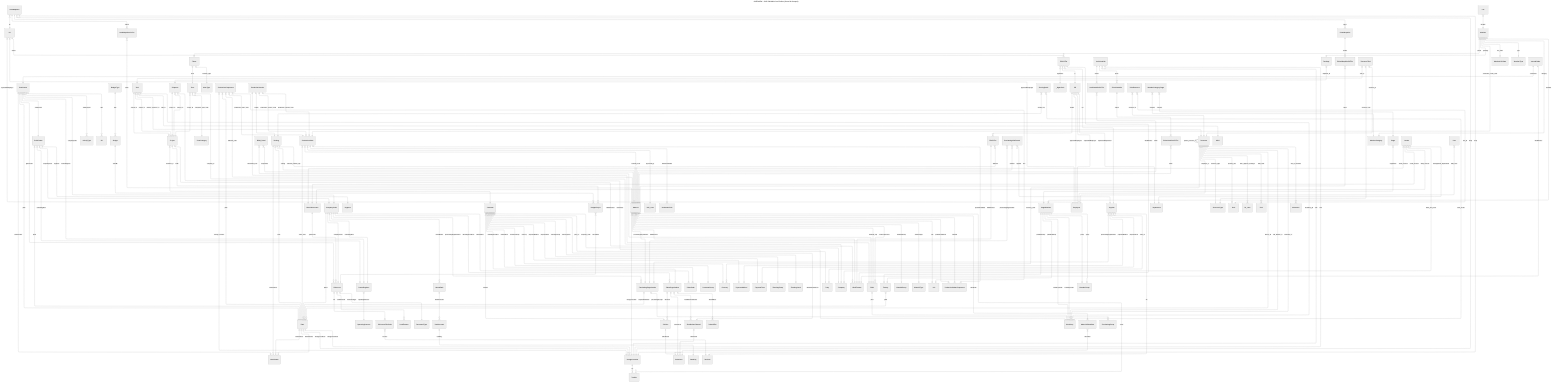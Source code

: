 ---
title: OVERVIEW - SAP S/4HANA Core Entities (Sorted & Grouped)
config:
  theme: neutral
  layout: elk
---
erDiagram
%% =========================
%% 1. COMPANY STRUCTURE DOMAIN
%% =========================
    ChartOfAccounts ||--o{ GlAccount : glAccounts
    CompanyCode }|--|| ControllingArea : controllingArea
    CompanyCode ||--o{ HouseBank : houseBanks
    CompanyCode ||--o{ Plant : plants
    CompanyCode ||--o{ PurchasingOrganization : purchasingOrganizations
    CompanyCode ||--o{ SalesOrganization : salesOrganizations
    CompanyCode ||--|{ SalesOrder : salesOrders
    ControllingArea }|--|| OperatingConcern : operatingConcern
    CostCenter }|--|| CompanyCode : companyCode
    CostCenter }|--|| ControllingArea : controllingArea
    CostCenter }|--|| Plant : plant
    CostCenter }|--|| ProfitCenter : profitCenter
    CostCenter ||--o{ ActivityType : activityTypes
    CostCenter ||--o{ GlAccount : glAccounts
    CostCenter ||--o{ Skf : skfs
    CostCenter ||--|{ WorkCenter : workCenters
    GlAccount ||--|| CompanyCode : companyCode
    GlAccount ||--|{ GlAccountTaxCode : tax
    GlAccount ||--o{ CostElement : costElements
    GlAccount ||--|| DocumentType : documentType
    HouseBank ||--o{ BankAccount : bankAccounts
    Plant ||--o{ StorageLocation : storageLocations
    Plant ||--o{ WorkCenter : workCenters
    ProfitCenter }|--|| CompanyCode : companyCode
    ProfitCenter }|--|| ControllingArea : controllingArea
    ProfitCenter }|--|| Plant : plant
    ProfitCenter }|--|| Segment : segment
    SalesOrganization ||--o{ Division : divisions
    SalesOrganization ||--o{ DistributionChannel : distributionChannels
    SalesOrganization ||--o{ SalesArea : salesAreas
    SalesOrganization ||--o{ SalesOffice : salesOffices

%% =========================
%% 2. MASTER DATA DOMAIN
%% =========================
    ActivityType
    BankAccount ||--|| BankKey : bankKey
    Customer }o--|| CustomerGroup : customerGroup
    Customer }o--|| Currency : currency
    Customer }o--|| Division : division
    Customer }o--|| DistributionChannel : distributionChannel
    Customer }o--|| PaymentMethod : paymentMethod
    Customer }o--|| PaymentTerm : paymentTerm
    Customer }o--|| PlanningGroup : planningGroup
    Customer }o--|| PlanningLevel : planningLevel
    Customer }o--|| SalesOrganization : salesOrganization
    Customer |o--|| Party : party_id
    Customer }|--|| Company : company_code
    Customer ||--|{ SalesOrder : salesOrders
    DistributionChannel ||--o{ SalesArea : salesAreas
    Division ||--o{ SalesArea : salesAreas
    PaymentMethod
    PaymentTerm
    PlanningGroup
    PlanningLevel

%% =========================
%% 3. PROJECT / ZONE DOMAIN
%% =========================
    Budget ||--o{ BudgetProject : phanBo
    BudgetType ||--o{ Budget : type
    BudgetProject o{--|| GlAccount : khoanMuc
    Project }|--|| Customer : customer_id
    Project ||--o{ BudgetProject : duAn
    Project ||--o{ WbsElement : wbsElements
    Project }|--|| Task : project_id
    Project }|--|| Shipment : project_id
    Zone }o--|| Company : company_id
    Zone }o--|| Project : project_id
    Zone }o--|| ZoneCategory : categories_type_code
    Phase }|--|| Zone : zone
    Phase }|--|| MemType : member_type

%% =========================
%% 4. MANUFACTURING / PLANT / BOM DOMAIN
%% =========================
    BOM ||--|| Material : material_sap
    BOM }|--|| Workshop : plant
    BOM_Detail }|--|| BOM : ""
    BOM_Detail }|--|| Material : component
    Factory }|--|| Plant : plant
    Material }o--|| MaterialGroup : materialGroup
    Material }o--|| MaterialType : materialType
    Material }o--|| PurchasingOrganization : purchasingOrganization
    Material }o--|| Routing : routing
    Material }o--|| StorageLocation : storageLocation
    Material }|--|| Unit : unit
    Material }o--|| WbsElement : wbsElement
    Material ||--|{ MaterialSalesData : salesData
    Material ||--|{ ProductionOrderComponent : productionOrders
    Material ||--o{ BOM : bomComponents
    MaterialSalesData }|--|| SalesArea : salesArea
    Plant ||--o{ StorageLocation : storageLocations
    Plant ||--o{ WorkCenter : workCenters
    ProductionComponent }|--|| Material : material_code
    ProductionComponent }|--|| Plant : plant
    ProductionComponent }|--|| ProductionOrder : production_order_code
    ProductionComponent }|--|| StorageLocation : storage_location
    ProductionComponent }|--|| Unit : unit
    ProductionOrder }|--|| Material : material_code
    ProductionOrder }|--|| Plant : plant_code
    ProductionOrder }|--|| ProductionVersion : production_version_code
    ProductionOrder }|--|| SAP_User : approved_by
    ProductionOrder ||--|{ SettlementRule : settlementRules
    ProductionOrderComponent }|--|| ProductionOrder : productionOrder
    ProductionOrderComponent }|--|| Material : material
    ProductionVersion ||--|| BOM : alternative_bom
    ProductionVersion ||--|{ ProductionOrder : production_version_code
    ProductionVersion ||--|| Routing : routing
    Routing }|--|| Material : material_number_sap
    Routing }|--|| Plant : plant
    Routing ||--o{ WorkCenter : workCenters
    RoutingDetail }|--|| Routing : routing_key
    RoutingDetail }|--|| Workshop : work_center
    StageMember }|--|| Factory : planWorkshop
    StageMember }|--|| MemberGroup : group
    StageMember }|--|| Workshop : workshopCode

%% =========================
%% 5. PURCHASING / PROCUREMENT DOMAIN
%% =========================
    PO }|--|| Employee : requestedEmployee
    PO }|--|| Employee : approvedEmployee
    PO ||--o{ POChiTiet : chiTiet
    POChiTiet }o--|| _NganSach : nganSach
    POChiTiet }o--|| PR : pr
    POChiTiet }o--|| Supplier : ncc
    POChiTiet ||--|| WbsElement : wbsElement
    PR }|--|| Department : requestedDepartment
    PR }|--|| Employee : approvedEmployee
    PR }|--|| Employee : requestedEmployee
    PR ||--o{ PRChiTiet : chiTiet
    PRChiTiet }o--|| Material : Material
    PRChiTiet ||--|| WbsElement : wbsElement
    PurchasingGroup
    PurchasingInfoRecord }o--|| Material : material
    PurchasingInfoRecord }o--|| PurchasingOrganization : purchasingOrganization
    PurchasingInfoRecord }o--|| Supplier : supplier
    PurchasingOrganization ||--o{ Plant : responsiblePlants
    PurchasingOrganization ||--o{ PurchasingGroup : purchasingGroups
    Supplier }o--|| Party : party_id
    Supplier }o--|| PaymentMethod : paymentMethod
    Supplier }o--|| PaymentTerm : paymentTerm
    Supplier }o--|| PurchasingOrganization : purchasingOrganization
    Supplier }o--|| TaxCode : tax

%% =========================
%% 6. LOGISTICS / INVENTORY DOMAIN
%% =========================
    LenhNhapKho o{--|| PO : po
    LenhNhapKho ||--|{ LenhNhapKhoChiTiet : chiTiet
    LenhNhapKho ||--o{ PhieuNhapKho : phieu
    LenhNhapKho o{--|| StorageLocation : nhap
    LenhNhapKhoChiTiet o{--|| Material : vatTu
    LenhXuatKho ||--|{ LenhXuatKhoChiTiet : chiTiet
    LenhXuatKho ||--o{ PhieuXuatKho : phieu
    LenhXuatKho o{--|| StorageLocation : xuat
    LenhXuatKhoChiTiet o{--|| Material : vatTu
    Package }|--|| Shipment : shipment_id
    PhieuNhapKho ||--|{ PhieuNhapKhoChiTiet : chiTiet
    PhieuNhapKhoChiTiet o{--|| Material : vatTu
    PhieuXuatKho ||--|{ PhieuXuatKhoChiTiet : chiTiet
    PhieuXuatKhoChiTiet o{--|| Material : vatTu
    Shipment }|--|| Project : project_id
    Shipment }|--|| Workshop : warehouse
    StorageLocation ||--o{ LenhNhapKho : nhap
    StorageLocation ||--o{ LenhXuatKho : xuat
    StorageLocation ||--o{ TonKho : ton
    TonKho o{--|| Material : vatTu

%% =========================
%% 7. RESOURCE / TASK DOMAIN
%% =========================
    Resource |o--o| Employee : employee_id
    Resource |o--o| Resource : parent_resource_id
    Resource |o--o| ResourceType : resource_type
    Resource |o--o| Role : primary_role
    Resource ||--o{ Currency : currency_code
    Resource ||--o{ P6_User : time_approve_manager
    Resource ||--o{ Plant : factory_id
    Resource ||--o{ Shift : shift_code
    Resource ||--o{ UMeasure : unit_of_measure
    Resource ||--o{ Workshop : sub_division_id
    Resource ||--o{ Workshop : workshop_id
    ResourceTask }|--|| Resource : resource_id
    ResourceTask }|--|| ResourceType : resource_type
    ResourceTask }|--|| Task : task_id
    RoleResource }|--|| Resource : resource_id
    RoleResource }|--|| Role : role_id
    Task }|--|| Project : project_id
    Task }|--|| Resource : primary_resource_id
    Task }|--|| WBS : wbs_id
    Task }|--|| Workshop : workshop_id

%% =========================
%% 8. MEMBER / STAGE / PART DOMAIN
%% =========================
    Member }|--|| MemberCategory : category
    Member }|--|| MemberLifeState : life_state
    Member }|--|| MemberType : type
    Member }|--|| Package : package
    Member }|--|| Phase : phase
    Member }|--|| ProductionOrder : production_order_code
    Member ||--|{ StageMember : member
    MemberCategoryStage }|--|| MemberCategory : category
    MemberCategoryStage }|--|| Stage : category
    MemberType
    Part }|--|| Member : member
    Stage }|--|| StageMember : stageCode
    StageMember }|--|| Factory : planWorkshop
    StageMember }|--|| MemberGroup : group
    StageMember }|--|| Workshop : workshopCode

%% =========================
%% 9. FINANCE / ASSET DOMAIN
%% =========================
    Assets }|--|| ChartOfAccounts : asset_account
    Assets }|--|| ChartOfAccounts : credit_account
    Assets }|--|| ChartOfAccounts : debit_account
    Assets }|--|| Company : basic_unit_code
    Assets }|--|| Department : management_department
    GlAccountTaxCode }|--|| TaxCode : account
    InternalOrder ||--|| CostCenter : costCenter
    InternalOrder ||--|| WbsElement : wbsElement

%% =========================
%% 10. USER / EMPLOYEE DOMAIN
%% =========================
    User }|--|| Employee : staff_code

%% [END OF DIAGRAM GROUPS]